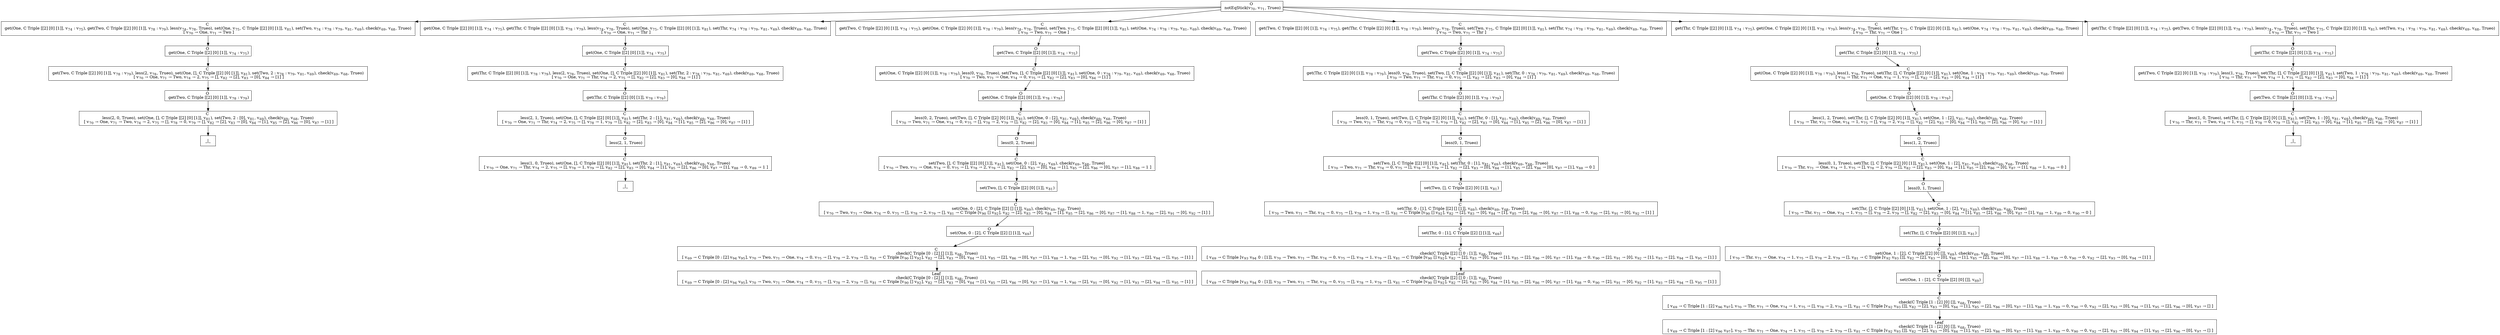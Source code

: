 digraph {
    graph [rankdir=TB
          ,bgcolor=transparent];
    node [shape=box
         ,fillcolor=white
         ,style=filled];
    0 [label=<O <BR/> notEqStick(v<SUB>70</SUB>, v<SUB>71</SUB>, Trueo)>];
    1 [label=<C <BR/> get(One, C Triple [[2] [0] [1]], v<SUB>74</SUB> : v<SUB>75</SUB>), get(Two, C Triple [[2] [0] [1]], v<SUB>78</SUB> : v<SUB>79</SUB>), less(v<SUB>74</SUB>, v<SUB>78</SUB>, Trueo), set(One, v<SUB>75</SUB>, C Triple [[2] [0] [1]], v<SUB>81</SUB>), set(Two, v<SUB>74</SUB> : v<SUB>78</SUB> : v<SUB>79</SUB>, v<SUB>81</SUB>, v<SUB>69</SUB>), check(v<SUB>69</SUB>, v<SUB>68</SUB>, Trueo) <BR/>  [ v<SUB>70</SUB> &rarr; One, v<SUB>71</SUB> &rarr; Two ] >];
    2 [label=<C <BR/> get(One, C Triple [[2] [0] [1]], v<SUB>74</SUB> : v<SUB>75</SUB>), get(Thr, C Triple [[2] [0] [1]], v<SUB>78</SUB> : v<SUB>79</SUB>), less(v<SUB>74</SUB>, v<SUB>78</SUB>, Trueo), set(One, v<SUB>75</SUB>, C Triple [[2] [0] [1]], v<SUB>81</SUB>), set(Thr, v<SUB>74</SUB> : v<SUB>78</SUB> : v<SUB>79</SUB>, v<SUB>81</SUB>, v<SUB>69</SUB>), check(v<SUB>69</SUB>, v<SUB>68</SUB>, Trueo) <BR/>  [ v<SUB>70</SUB> &rarr; One, v<SUB>71</SUB> &rarr; Thr ] >];
    3 [label=<C <BR/> get(Two, C Triple [[2] [0] [1]], v<SUB>74</SUB> : v<SUB>75</SUB>), get(One, C Triple [[2] [0] [1]], v<SUB>78</SUB> : v<SUB>79</SUB>), less(v<SUB>74</SUB>, v<SUB>78</SUB>, Trueo), set(Two, v<SUB>75</SUB>, C Triple [[2] [0] [1]], v<SUB>81</SUB>), set(One, v<SUB>74</SUB> : v<SUB>78</SUB> : v<SUB>79</SUB>, v<SUB>81</SUB>, v<SUB>69</SUB>), check(v<SUB>69</SUB>, v<SUB>68</SUB>, Trueo) <BR/>  [ v<SUB>70</SUB> &rarr; Two, v<SUB>71</SUB> &rarr; One ] >];
    4 [label=<C <BR/> get(Two, C Triple [[2] [0] [1]], v<SUB>74</SUB> : v<SUB>75</SUB>), get(Thr, C Triple [[2] [0] [1]], v<SUB>78</SUB> : v<SUB>79</SUB>), less(v<SUB>74</SUB>, v<SUB>78</SUB>, Trueo), set(Two, v<SUB>75</SUB>, C Triple [[2] [0] [1]], v<SUB>81</SUB>), set(Thr, v<SUB>74</SUB> : v<SUB>78</SUB> : v<SUB>79</SUB>, v<SUB>81</SUB>, v<SUB>69</SUB>), check(v<SUB>69</SUB>, v<SUB>68</SUB>, Trueo) <BR/>  [ v<SUB>70</SUB> &rarr; Two, v<SUB>71</SUB> &rarr; Thr ] >];
    5 [label=<C <BR/> get(Thr, C Triple [[2] [0] [1]], v<SUB>74</SUB> : v<SUB>75</SUB>), get(One, C Triple [[2] [0] [1]], v<SUB>78</SUB> : v<SUB>79</SUB>), less(v<SUB>74</SUB>, v<SUB>78</SUB>, Trueo), set(Thr, v<SUB>75</SUB>, C Triple [[2] [0] [1]], v<SUB>81</SUB>), set(One, v<SUB>74</SUB> : v<SUB>78</SUB> : v<SUB>79</SUB>, v<SUB>81</SUB>, v<SUB>69</SUB>), check(v<SUB>69</SUB>, v<SUB>68</SUB>, Trueo) <BR/>  [ v<SUB>70</SUB> &rarr; Thr, v<SUB>71</SUB> &rarr; One ] >];
    6 [label=<C <BR/> get(Thr, C Triple [[2] [0] [1]], v<SUB>74</SUB> : v<SUB>75</SUB>), get(Two, C Triple [[2] [0] [1]], v<SUB>78</SUB> : v<SUB>79</SUB>), less(v<SUB>74</SUB>, v<SUB>78</SUB>, Trueo), set(Thr, v<SUB>75</SUB>, C Triple [[2] [0] [1]], v<SUB>81</SUB>), set(Two, v<SUB>74</SUB> : v<SUB>78</SUB> : v<SUB>79</SUB>, v<SUB>81</SUB>, v<SUB>69</SUB>), check(v<SUB>69</SUB>, v<SUB>68</SUB>, Trueo) <BR/>  [ v<SUB>70</SUB> &rarr; Thr, v<SUB>71</SUB> &rarr; Two ] >];
    7 [label=<O <BR/> get(One, C Triple [[2] [0] [1]], v<SUB>74</SUB> : v<SUB>75</SUB>)>];
    8 [label=<C <BR/> get(Two, C Triple [[2] [0] [1]], v<SUB>78</SUB> : v<SUB>79</SUB>), less(2, v<SUB>78</SUB>, Trueo), set(One, [], C Triple [[2] [0] [1]], v<SUB>81</SUB>), set(Two, 2 : v<SUB>78</SUB> : v<SUB>79</SUB>, v<SUB>81</SUB>, v<SUB>69</SUB>), check(v<SUB>69</SUB>, v<SUB>68</SUB>, Trueo) <BR/>  [ v<SUB>70</SUB> &rarr; One, v<SUB>71</SUB> &rarr; Two, v<SUB>74</SUB> &rarr; 2, v<SUB>75</SUB> &rarr; [], v<SUB>82</SUB> &rarr; [2], v<SUB>83</SUB> &rarr; [0], v<SUB>84</SUB> &rarr; [1] ] >];
    9 [label=<O <BR/> get(Two, C Triple [[2] [0] [1]], v<SUB>78</SUB> : v<SUB>79</SUB>)>];
    10 [label=<C <BR/> less(2, 0, Trueo), set(One, [], C Triple [[2] [0] [1]], v<SUB>81</SUB>), set(Two, 2 : [0], v<SUB>81</SUB>, v<SUB>69</SUB>), check(v<SUB>69</SUB>, v<SUB>68</SUB>, Trueo) <BR/>  [ v<SUB>70</SUB> &rarr; One, v<SUB>71</SUB> &rarr; Two, v<SUB>74</SUB> &rarr; 2, v<SUB>75</SUB> &rarr; [], v<SUB>78</SUB> &rarr; 0, v<SUB>79</SUB> &rarr; [], v<SUB>82</SUB> &rarr; [2], v<SUB>83</SUB> &rarr; [0], v<SUB>84</SUB> &rarr; [1], v<SUB>85</SUB> &rarr; [2], v<SUB>86</SUB> &rarr; [0], v<SUB>87</SUB> &rarr; [1] ] >];
    11 [label=<_|_>];
    12 [label=<O <BR/> get(One, C Triple [[2] [0] [1]], v<SUB>74</SUB> : v<SUB>75</SUB>)>];
    13 [label=<C <BR/> get(Thr, C Triple [[2] [0] [1]], v<SUB>78</SUB> : v<SUB>79</SUB>), less(2, v<SUB>78</SUB>, Trueo), set(One, [], C Triple [[2] [0] [1]], v<SUB>81</SUB>), set(Thr, 2 : v<SUB>78</SUB> : v<SUB>79</SUB>, v<SUB>81</SUB>, v<SUB>69</SUB>), check(v<SUB>69</SUB>, v<SUB>68</SUB>, Trueo) <BR/>  [ v<SUB>70</SUB> &rarr; One, v<SUB>71</SUB> &rarr; Thr, v<SUB>74</SUB> &rarr; 2, v<SUB>75</SUB> &rarr; [], v<SUB>82</SUB> &rarr; [2], v<SUB>83</SUB> &rarr; [0], v<SUB>84</SUB> &rarr; [1] ] >];
    14 [label=<O <BR/> get(Thr, C Triple [[2] [0] [1]], v<SUB>78</SUB> : v<SUB>79</SUB>)>];
    15 [label=<C <BR/> less(2, 1, Trueo), set(One, [], C Triple [[2] [0] [1]], v<SUB>81</SUB>), set(Thr, 2 : [1], v<SUB>81</SUB>, v<SUB>69</SUB>), check(v<SUB>69</SUB>, v<SUB>68</SUB>, Trueo) <BR/>  [ v<SUB>70</SUB> &rarr; One, v<SUB>71</SUB> &rarr; Thr, v<SUB>74</SUB> &rarr; 2, v<SUB>75</SUB> &rarr; [], v<SUB>78</SUB> &rarr; 1, v<SUB>79</SUB> &rarr; [], v<SUB>82</SUB> &rarr; [2], v<SUB>83</SUB> &rarr; [0], v<SUB>84</SUB> &rarr; [1], v<SUB>85</SUB> &rarr; [2], v<SUB>86</SUB> &rarr; [0], v<SUB>87</SUB> &rarr; [1] ] >];
    16 [label=<O <BR/> less(2, 1, Trueo)>];
    17 [label=<C <BR/> less(1, 0, Trueo), set(One, [], C Triple [[2] [0] [1]], v<SUB>81</SUB>), set(Thr, 2 : [1], v<SUB>81</SUB>, v<SUB>69</SUB>), check(v<SUB>69</SUB>, v<SUB>68</SUB>, Trueo) <BR/>  [ v<SUB>70</SUB> &rarr; One, v<SUB>71</SUB> &rarr; Thr, v<SUB>74</SUB> &rarr; 2, v<SUB>75</SUB> &rarr; [], v<SUB>78</SUB> &rarr; 1, v<SUB>79</SUB> &rarr; [], v<SUB>82</SUB> &rarr; [2], v<SUB>83</SUB> &rarr; [0], v<SUB>84</SUB> &rarr; [1], v<SUB>85</SUB> &rarr; [2], v<SUB>86</SUB> &rarr; [0], v<SUB>87</SUB> &rarr; [1], v<SUB>88</SUB> &rarr; 0, v<SUB>89</SUB> &rarr; 1 ] >];
    18 [label=<_|_>];
    19 [label=<O <BR/> get(Two, C Triple [[2] [0] [1]], v<SUB>74</SUB> : v<SUB>75</SUB>)>];
    20 [label=<C <BR/> get(One, C Triple [[2] [0] [1]], v<SUB>78</SUB> : v<SUB>79</SUB>), less(0, v<SUB>78</SUB>, Trueo), set(Two, [], C Triple [[2] [0] [1]], v<SUB>81</SUB>), set(One, 0 : v<SUB>78</SUB> : v<SUB>79</SUB>, v<SUB>81</SUB>, v<SUB>69</SUB>), check(v<SUB>69</SUB>, v<SUB>68</SUB>, Trueo) <BR/>  [ v<SUB>70</SUB> &rarr; Two, v<SUB>71</SUB> &rarr; One, v<SUB>74</SUB> &rarr; 0, v<SUB>75</SUB> &rarr; [], v<SUB>82</SUB> &rarr; [2], v<SUB>83</SUB> &rarr; [0], v<SUB>84</SUB> &rarr; [1] ] >];
    21 [label=<O <BR/> get(One, C Triple [[2] [0] [1]], v<SUB>78</SUB> : v<SUB>79</SUB>)>];
    22 [label=<C <BR/> less(0, 2, Trueo), set(Two, [], C Triple [[2] [0] [1]], v<SUB>81</SUB>), set(One, 0 : [2], v<SUB>81</SUB>, v<SUB>69</SUB>), check(v<SUB>69</SUB>, v<SUB>68</SUB>, Trueo) <BR/>  [ v<SUB>70</SUB> &rarr; Two, v<SUB>71</SUB> &rarr; One, v<SUB>74</SUB> &rarr; 0, v<SUB>75</SUB> &rarr; [], v<SUB>78</SUB> &rarr; 2, v<SUB>79</SUB> &rarr; [], v<SUB>82</SUB> &rarr; [2], v<SUB>83</SUB> &rarr; [0], v<SUB>84</SUB> &rarr; [1], v<SUB>85</SUB> &rarr; [2], v<SUB>86</SUB> &rarr; [0], v<SUB>87</SUB> &rarr; [1] ] >];
    23 [label=<O <BR/> less(0, 2, Trueo)>];
    24 [label=<C <BR/> set(Two, [], C Triple [[2] [0] [1]], v<SUB>81</SUB>), set(One, 0 : [2], v<SUB>81</SUB>, v<SUB>69</SUB>), check(v<SUB>69</SUB>, v<SUB>68</SUB>, Trueo) <BR/>  [ v<SUB>70</SUB> &rarr; Two, v<SUB>71</SUB> &rarr; One, v<SUB>74</SUB> &rarr; 0, v<SUB>75</SUB> &rarr; [], v<SUB>78</SUB> &rarr; 2, v<SUB>79</SUB> &rarr; [], v<SUB>82</SUB> &rarr; [2], v<SUB>83</SUB> &rarr; [0], v<SUB>84</SUB> &rarr; [1], v<SUB>85</SUB> &rarr; [2], v<SUB>86</SUB> &rarr; [0], v<SUB>87</SUB> &rarr; [1], v<SUB>88</SUB> &rarr; 1 ] >];
    25 [label=<O <BR/> set(Two, [], C Triple [[2] [0] [1]], v<SUB>81</SUB>)>];
    26 [label=<C <BR/> set(One, 0 : [2], C Triple [[2] [] [1]], v<SUB>69</SUB>), check(v<SUB>69</SUB>, v<SUB>68</SUB>, Trueo) <BR/>  [ v<SUB>70</SUB> &rarr; Two, v<SUB>71</SUB> &rarr; One, v<SUB>74</SUB> &rarr; 0, v<SUB>75</SUB> &rarr; [], v<SUB>78</SUB> &rarr; 2, v<SUB>79</SUB> &rarr; [], v<SUB>81</SUB> &rarr; C Triple [v<SUB>90</SUB> [] v<SUB>92</SUB>], v<SUB>82</SUB> &rarr; [2], v<SUB>83</SUB> &rarr; [0], v<SUB>84</SUB> &rarr; [1], v<SUB>85</SUB> &rarr; [2], v<SUB>86</SUB> &rarr; [0], v<SUB>87</SUB> &rarr; [1], v<SUB>88</SUB> &rarr; 1, v<SUB>90</SUB> &rarr; [2], v<SUB>91</SUB> &rarr; [0], v<SUB>92</SUB> &rarr; [1] ] >];
    27 [label=<O <BR/> set(One, 0 : [2], C Triple [[2] [] [1]], v<SUB>69</SUB>)>];
    28 [label=<C <BR/> check(C Triple [0 : [2] [] [1]], v<SUB>68</SUB>, Trueo) <BR/>  [ v<SUB>69</SUB> &rarr; C Triple [0 : [2] v<SUB>94</SUB> v<SUB>95</SUB>], v<SUB>70</SUB> &rarr; Two, v<SUB>71</SUB> &rarr; One, v<SUB>74</SUB> &rarr; 0, v<SUB>75</SUB> &rarr; [], v<SUB>78</SUB> &rarr; 2, v<SUB>79</SUB> &rarr; [], v<SUB>81</SUB> &rarr; C Triple [v<SUB>90</SUB> [] v<SUB>92</SUB>], v<SUB>82</SUB> &rarr; [2], v<SUB>83</SUB> &rarr; [0], v<SUB>84</SUB> &rarr; [1], v<SUB>85</SUB> &rarr; [2], v<SUB>86</SUB> &rarr; [0], v<SUB>87</SUB> &rarr; [1], v<SUB>88</SUB> &rarr; 1, v<SUB>90</SUB> &rarr; [2], v<SUB>91</SUB> &rarr; [0], v<SUB>92</SUB> &rarr; [1], v<SUB>93</SUB> &rarr; [2], v<SUB>94</SUB> &rarr; [], v<SUB>95</SUB> &rarr; [1] ] >];
    29 [label=<Leaf <BR/> check(C Triple [0 : [2] [] [1]], v<SUB>68</SUB>, Trueo) <BR/>  [ v<SUB>69</SUB> &rarr; C Triple [0 : [2] v<SUB>94</SUB> v<SUB>95</SUB>], v<SUB>70</SUB> &rarr; Two, v<SUB>71</SUB> &rarr; One, v<SUB>74</SUB> &rarr; 0, v<SUB>75</SUB> &rarr; [], v<SUB>78</SUB> &rarr; 2, v<SUB>79</SUB> &rarr; [], v<SUB>81</SUB> &rarr; C Triple [v<SUB>90</SUB> [] v<SUB>92</SUB>], v<SUB>82</SUB> &rarr; [2], v<SUB>83</SUB> &rarr; [0], v<SUB>84</SUB> &rarr; [1], v<SUB>85</SUB> &rarr; [2], v<SUB>86</SUB> &rarr; [0], v<SUB>87</SUB> &rarr; [1], v<SUB>88</SUB> &rarr; 1, v<SUB>90</SUB> &rarr; [2], v<SUB>91</SUB> &rarr; [0], v<SUB>92</SUB> &rarr; [1], v<SUB>93</SUB> &rarr; [2], v<SUB>94</SUB> &rarr; [], v<SUB>95</SUB> &rarr; [1] ] >];
    30 [label=<O <BR/> get(Two, C Triple [[2] [0] [1]], v<SUB>74</SUB> : v<SUB>75</SUB>)>];
    31 [label=<C <BR/> get(Thr, C Triple [[2] [0] [1]], v<SUB>78</SUB> : v<SUB>79</SUB>), less(0, v<SUB>78</SUB>, Trueo), set(Two, [], C Triple [[2] [0] [1]], v<SUB>81</SUB>), set(Thr, 0 : v<SUB>78</SUB> : v<SUB>79</SUB>, v<SUB>81</SUB>, v<SUB>69</SUB>), check(v<SUB>69</SUB>, v<SUB>68</SUB>, Trueo) <BR/>  [ v<SUB>70</SUB> &rarr; Two, v<SUB>71</SUB> &rarr; Thr, v<SUB>74</SUB> &rarr; 0, v<SUB>75</SUB> &rarr; [], v<SUB>82</SUB> &rarr; [2], v<SUB>83</SUB> &rarr; [0], v<SUB>84</SUB> &rarr; [1] ] >];
    32 [label=<O <BR/> get(Thr, C Triple [[2] [0] [1]], v<SUB>78</SUB> : v<SUB>79</SUB>)>];
    33 [label=<C <BR/> less(0, 1, Trueo), set(Two, [], C Triple [[2] [0] [1]], v<SUB>81</SUB>), set(Thr, 0 : [1], v<SUB>81</SUB>, v<SUB>69</SUB>), check(v<SUB>69</SUB>, v<SUB>68</SUB>, Trueo) <BR/>  [ v<SUB>70</SUB> &rarr; Two, v<SUB>71</SUB> &rarr; Thr, v<SUB>74</SUB> &rarr; 0, v<SUB>75</SUB> &rarr; [], v<SUB>78</SUB> &rarr; 1, v<SUB>79</SUB> &rarr; [], v<SUB>82</SUB> &rarr; [2], v<SUB>83</SUB> &rarr; [0], v<SUB>84</SUB> &rarr; [1], v<SUB>85</SUB> &rarr; [2], v<SUB>86</SUB> &rarr; [0], v<SUB>87</SUB> &rarr; [1] ] >];
    34 [label=<O <BR/> less(0, 1, Trueo)>];
    35 [label=<C <BR/> set(Two, [], C Triple [[2] [0] [1]], v<SUB>81</SUB>), set(Thr, 0 : [1], v<SUB>81</SUB>, v<SUB>69</SUB>), check(v<SUB>69</SUB>, v<SUB>68</SUB>, Trueo) <BR/>  [ v<SUB>70</SUB> &rarr; Two, v<SUB>71</SUB> &rarr; Thr, v<SUB>74</SUB> &rarr; 0, v<SUB>75</SUB> &rarr; [], v<SUB>78</SUB> &rarr; 1, v<SUB>79</SUB> &rarr; [], v<SUB>82</SUB> &rarr; [2], v<SUB>83</SUB> &rarr; [0], v<SUB>84</SUB> &rarr; [1], v<SUB>85</SUB> &rarr; [2], v<SUB>86</SUB> &rarr; [0], v<SUB>87</SUB> &rarr; [1], v<SUB>88</SUB> &rarr; 0 ] >];
    36 [label=<O <BR/> set(Two, [], C Triple [[2] [0] [1]], v<SUB>81</SUB>)>];
    37 [label=<C <BR/> set(Thr, 0 : [1], C Triple [[2] [] [1]], v<SUB>69</SUB>), check(v<SUB>69</SUB>, v<SUB>68</SUB>, Trueo) <BR/>  [ v<SUB>70</SUB> &rarr; Two, v<SUB>71</SUB> &rarr; Thr, v<SUB>74</SUB> &rarr; 0, v<SUB>75</SUB> &rarr; [], v<SUB>78</SUB> &rarr; 1, v<SUB>79</SUB> &rarr; [], v<SUB>81</SUB> &rarr; C Triple [v<SUB>90</SUB> [] v<SUB>92</SUB>], v<SUB>82</SUB> &rarr; [2], v<SUB>83</SUB> &rarr; [0], v<SUB>84</SUB> &rarr; [1], v<SUB>85</SUB> &rarr; [2], v<SUB>86</SUB> &rarr; [0], v<SUB>87</SUB> &rarr; [1], v<SUB>88</SUB> &rarr; 0, v<SUB>90</SUB> &rarr; [2], v<SUB>91</SUB> &rarr; [0], v<SUB>92</SUB> &rarr; [1] ] >];
    38 [label=<O <BR/> set(Thr, 0 : [1], C Triple [[2] [] [1]], v<SUB>69</SUB>)>];
    39 [label=<C <BR/> check(C Triple [[2] [] 0 : [1]], v<SUB>68</SUB>, Trueo) <BR/>  [ v<SUB>69</SUB> &rarr; C Triple [v<SUB>93</SUB> v<SUB>94</SUB> 0 : [1]], v<SUB>70</SUB> &rarr; Two, v<SUB>71</SUB> &rarr; Thr, v<SUB>74</SUB> &rarr; 0, v<SUB>75</SUB> &rarr; [], v<SUB>78</SUB> &rarr; 1, v<SUB>79</SUB> &rarr; [], v<SUB>81</SUB> &rarr; C Triple [v<SUB>90</SUB> [] v<SUB>92</SUB>], v<SUB>82</SUB> &rarr; [2], v<SUB>83</SUB> &rarr; [0], v<SUB>84</SUB> &rarr; [1], v<SUB>85</SUB> &rarr; [2], v<SUB>86</SUB> &rarr; [0], v<SUB>87</SUB> &rarr; [1], v<SUB>88</SUB> &rarr; 0, v<SUB>90</SUB> &rarr; [2], v<SUB>91</SUB> &rarr; [0], v<SUB>92</SUB> &rarr; [1], v<SUB>93</SUB> &rarr; [2], v<SUB>94</SUB> &rarr; [], v<SUB>95</SUB> &rarr; [1] ] >];
    40 [label=<Leaf <BR/> check(C Triple [[2] [] 0 : [1]], v<SUB>68</SUB>, Trueo) <BR/>  [ v<SUB>69</SUB> &rarr; C Triple [v<SUB>93</SUB> v<SUB>94</SUB> 0 : [1]], v<SUB>70</SUB> &rarr; Two, v<SUB>71</SUB> &rarr; Thr, v<SUB>74</SUB> &rarr; 0, v<SUB>75</SUB> &rarr; [], v<SUB>78</SUB> &rarr; 1, v<SUB>79</SUB> &rarr; [], v<SUB>81</SUB> &rarr; C Triple [v<SUB>90</SUB> [] v<SUB>92</SUB>], v<SUB>82</SUB> &rarr; [2], v<SUB>83</SUB> &rarr; [0], v<SUB>84</SUB> &rarr; [1], v<SUB>85</SUB> &rarr; [2], v<SUB>86</SUB> &rarr; [0], v<SUB>87</SUB> &rarr; [1], v<SUB>88</SUB> &rarr; 0, v<SUB>90</SUB> &rarr; [2], v<SUB>91</SUB> &rarr; [0], v<SUB>92</SUB> &rarr; [1], v<SUB>93</SUB> &rarr; [2], v<SUB>94</SUB> &rarr; [], v<SUB>95</SUB> &rarr; [1] ] >];
    41 [label=<O <BR/> get(Thr, C Triple [[2] [0] [1]], v<SUB>74</SUB> : v<SUB>75</SUB>)>];
    42 [label=<C <BR/> get(One, C Triple [[2] [0] [1]], v<SUB>78</SUB> : v<SUB>79</SUB>), less(1, v<SUB>78</SUB>, Trueo), set(Thr, [], C Triple [[2] [0] [1]], v<SUB>81</SUB>), set(One, 1 : v<SUB>78</SUB> : v<SUB>79</SUB>, v<SUB>81</SUB>, v<SUB>69</SUB>), check(v<SUB>69</SUB>, v<SUB>68</SUB>, Trueo) <BR/>  [ v<SUB>70</SUB> &rarr; Thr, v<SUB>71</SUB> &rarr; One, v<SUB>74</SUB> &rarr; 1, v<SUB>75</SUB> &rarr; [], v<SUB>82</SUB> &rarr; [2], v<SUB>83</SUB> &rarr; [0], v<SUB>84</SUB> &rarr; [1] ] >];
    43 [label=<O <BR/> get(One, C Triple [[2] [0] [1]], v<SUB>78</SUB> : v<SUB>79</SUB>)>];
    44 [label=<C <BR/> less(1, 2, Trueo), set(Thr, [], C Triple [[2] [0] [1]], v<SUB>81</SUB>), set(One, 1 : [2], v<SUB>81</SUB>, v<SUB>69</SUB>), check(v<SUB>69</SUB>, v<SUB>68</SUB>, Trueo) <BR/>  [ v<SUB>70</SUB> &rarr; Thr, v<SUB>71</SUB> &rarr; One, v<SUB>74</SUB> &rarr; 1, v<SUB>75</SUB> &rarr; [], v<SUB>78</SUB> &rarr; 2, v<SUB>79</SUB> &rarr; [], v<SUB>82</SUB> &rarr; [2], v<SUB>83</SUB> &rarr; [0], v<SUB>84</SUB> &rarr; [1], v<SUB>85</SUB> &rarr; [2], v<SUB>86</SUB> &rarr; [0], v<SUB>87</SUB> &rarr; [1] ] >];
    45 [label=<O <BR/> less(1, 2, Trueo)>];
    46 [label=<C <BR/> less(0, 1, Trueo), set(Thr, [], C Triple [[2] [0] [1]], v<SUB>81</SUB>), set(One, 1 : [2], v<SUB>81</SUB>, v<SUB>69</SUB>), check(v<SUB>69</SUB>, v<SUB>68</SUB>, Trueo) <BR/>  [ v<SUB>70</SUB> &rarr; Thr, v<SUB>71</SUB> &rarr; One, v<SUB>74</SUB> &rarr; 1, v<SUB>75</SUB> &rarr; [], v<SUB>78</SUB> &rarr; 2, v<SUB>79</SUB> &rarr; [], v<SUB>82</SUB> &rarr; [2], v<SUB>83</SUB> &rarr; [0], v<SUB>84</SUB> &rarr; [1], v<SUB>85</SUB> &rarr; [2], v<SUB>86</SUB> &rarr; [0], v<SUB>87</SUB> &rarr; [1], v<SUB>88</SUB> &rarr; 1, v<SUB>89</SUB> &rarr; 0 ] >];
    47 [label=<O <BR/> less(0, 1, Trueo)>];
    48 [label=<C <BR/> set(Thr, [], C Triple [[2] [0] [1]], v<SUB>81</SUB>), set(One, 1 : [2], v<SUB>81</SUB>, v<SUB>69</SUB>), check(v<SUB>69</SUB>, v<SUB>68</SUB>, Trueo) <BR/>  [ v<SUB>70</SUB> &rarr; Thr, v<SUB>71</SUB> &rarr; One, v<SUB>74</SUB> &rarr; 1, v<SUB>75</SUB> &rarr; [], v<SUB>78</SUB> &rarr; 2, v<SUB>79</SUB> &rarr; [], v<SUB>82</SUB> &rarr; [2], v<SUB>83</SUB> &rarr; [0], v<SUB>84</SUB> &rarr; [1], v<SUB>85</SUB> &rarr; [2], v<SUB>86</SUB> &rarr; [0], v<SUB>87</SUB> &rarr; [1], v<SUB>88</SUB> &rarr; 1, v<SUB>89</SUB> &rarr; 0, v<SUB>90</SUB> &rarr; 0 ] >];
    49 [label=<O <BR/> set(Thr, [], C Triple [[2] [0] [1]], v<SUB>81</SUB>)>];
    50 [label=<C <BR/> set(One, 1 : [2], C Triple [[2] [0] []], v<SUB>69</SUB>), check(v<SUB>69</SUB>, v<SUB>68</SUB>, Trueo) <BR/>  [ v<SUB>70</SUB> &rarr; Thr, v<SUB>71</SUB> &rarr; One, v<SUB>74</SUB> &rarr; 1, v<SUB>75</SUB> &rarr; [], v<SUB>78</SUB> &rarr; 2, v<SUB>79</SUB> &rarr; [], v<SUB>81</SUB> &rarr; C Triple [v<SUB>92</SUB> v<SUB>93</SUB> []], v<SUB>82</SUB> &rarr; [2], v<SUB>83</SUB> &rarr; [0], v<SUB>84</SUB> &rarr; [1], v<SUB>85</SUB> &rarr; [2], v<SUB>86</SUB> &rarr; [0], v<SUB>87</SUB> &rarr; [1], v<SUB>88</SUB> &rarr; 1, v<SUB>89</SUB> &rarr; 0, v<SUB>90</SUB> &rarr; 0, v<SUB>92</SUB> &rarr; [2], v<SUB>93</SUB> &rarr; [0], v<SUB>94</SUB> &rarr; [1] ] >];
    51 [label=<O <BR/> set(One, 1 : [2], C Triple [[2] [0] []], v<SUB>69</SUB>)>];
    52 [label=<C <BR/> check(C Triple [1 : [2] [0] []], v<SUB>68</SUB>, Trueo) <BR/>  [ v<SUB>69</SUB> &rarr; C Triple [1 : [2] v<SUB>96</SUB> v<SUB>97</SUB>], v<SUB>70</SUB> &rarr; Thr, v<SUB>71</SUB> &rarr; One, v<SUB>74</SUB> &rarr; 1, v<SUB>75</SUB> &rarr; [], v<SUB>78</SUB> &rarr; 2, v<SUB>79</SUB> &rarr; [], v<SUB>81</SUB> &rarr; C Triple [v<SUB>92</SUB> v<SUB>93</SUB> []], v<SUB>82</SUB> &rarr; [2], v<SUB>83</SUB> &rarr; [0], v<SUB>84</SUB> &rarr; [1], v<SUB>85</SUB> &rarr; [2], v<SUB>86</SUB> &rarr; [0], v<SUB>87</SUB> &rarr; [1], v<SUB>88</SUB> &rarr; 1, v<SUB>89</SUB> &rarr; 0, v<SUB>90</SUB> &rarr; 0, v<SUB>92</SUB> &rarr; [2], v<SUB>93</SUB> &rarr; [0], v<SUB>94</SUB> &rarr; [1], v<SUB>95</SUB> &rarr; [2], v<SUB>96</SUB> &rarr; [0], v<SUB>97</SUB> &rarr; [] ] >];
    53 [label=<Leaf <BR/> check(C Triple [1 : [2] [0] []], v<SUB>68</SUB>, Trueo) <BR/>  [ v<SUB>69</SUB> &rarr; C Triple [1 : [2] v<SUB>96</SUB> v<SUB>97</SUB>], v<SUB>70</SUB> &rarr; Thr, v<SUB>71</SUB> &rarr; One, v<SUB>74</SUB> &rarr; 1, v<SUB>75</SUB> &rarr; [], v<SUB>78</SUB> &rarr; 2, v<SUB>79</SUB> &rarr; [], v<SUB>81</SUB> &rarr; C Triple [v<SUB>92</SUB> v<SUB>93</SUB> []], v<SUB>82</SUB> &rarr; [2], v<SUB>83</SUB> &rarr; [0], v<SUB>84</SUB> &rarr; [1], v<SUB>85</SUB> &rarr; [2], v<SUB>86</SUB> &rarr; [0], v<SUB>87</SUB> &rarr; [1], v<SUB>88</SUB> &rarr; 1, v<SUB>89</SUB> &rarr; 0, v<SUB>90</SUB> &rarr; 0, v<SUB>92</SUB> &rarr; [2], v<SUB>93</SUB> &rarr; [0], v<SUB>94</SUB> &rarr; [1], v<SUB>95</SUB> &rarr; [2], v<SUB>96</SUB> &rarr; [0], v<SUB>97</SUB> &rarr; [] ] >];
    54 [label=<O <BR/> get(Thr, C Triple [[2] [0] [1]], v<SUB>74</SUB> : v<SUB>75</SUB>)>];
    55 [label=<C <BR/> get(Two, C Triple [[2] [0] [1]], v<SUB>78</SUB> : v<SUB>79</SUB>), less(1, v<SUB>78</SUB>, Trueo), set(Thr, [], C Triple [[2] [0] [1]], v<SUB>81</SUB>), set(Two, 1 : v<SUB>78</SUB> : v<SUB>79</SUB>, v<SUB>81</SUB>, v<SUB>69</SUB>), check(v<SUB>69</SUB>, v<SUB>68</SUB>, Trueo) <BR/>  [ v<SUB>70</SUB> &rarr; Thr, v<SUB>71</SUB> &rarr; Two, v<SUB>74</SUB> &rarr; 1, v<SUB>75</SUB> &rarr; [], v<SUB>82</SUB> &rarr; [2], v<SUB>83</SUB> &rarr; [0], v<SUB>84</SUB> &rarr; [1] ] >];
    56 [label=<O <BR/> get(Two, C Triple [[2] [0] [1]], v<SUB>78</SUB> : v<SUB>79</SUB>)>];
    57 [label=<C <BR/> less(1, 0, Trueo), set(Thr, [], C Triple [[2] [0] [1]], v<SUB>81</SUB>), set(Two, 1 : [0], v<SUB>81</SUB>, v<SUB>69</SUB>), check(v<SUB>69</SUB>, v<SUB>68</SUB>, Trueo) <BR/>  [ v<SUB>70</SUB> &rarr; Thr, v<SUB>71</SUB> &rarr; Two, v<SUB>74</SUB> &rarr; 1, v<SUB>75</SUB> &rarr; [], v<SUB>78</SUB> &rarr; 0, v<SUB>79</SUB> &rarr; [], v<SUB>82</SUB> &rarr; [2], v<SUB>83</SUB> &rarr; [0], v<SUB>84</SUB> &rarr; [1], v<SUB>85</SUB> &rarr; [2], v<SUB>86</SUB> &rarr; [0], v<SUB>87</SUB> &rarr; [1] ] >];
    58 [label=<_|_>];
    0 -> 1 [label=""];
    0 -> 2 [label=""];
    0 -> 3 [label=""];
    0 -> 4 [label=""];
    0 -> 5 [label=""];
    0 -> 6 [label=""];
    1 -> 7 [label=""];
    2 -> 12 [label=""];
    3 -> 19 [label=""];
    4 -> 30 [label=""];
    5 -> 41 [label=""];
    6 -> 54 [label=""];
    7 -> 8 [label=""];
    8 -> 9 [label=""];
    9 -> 10 [label=""];
    10 -> 11 [label=""];
    12 -> 13 [label=""];
    13 -> 14 [label=""];
    14 -> 15 [label=""];
    15 -> 16 [label=""];
    16 -> 17 [label=""];
    17 -> 18 [label=""];
    19 -> 20 [label=""];
    20 -> 21 [label=""];
    21 -> 22 [label=""];
    22 -> 23 [label=""];
    23 -> 24 [label=""];
    24 -> 25 [label=""];
    25 -> 26 [label=""];
    26 -> 27 [label=""];
    27 -> 28 [label=""];
    28 -> 29 [label=""];
    30 -> 31 [label=""];
    31 -> 32 [label=""];
    32 -> 33 [label=""];
    33 -> 34 [label=""];
    34 -> 35 [label=""];
    35 -> 36 [label=""];
    36 -> 37 [label=""];
    37 -> 38 [label=""];
    38 -> 39 [label=""];
    39 -> 40 [label=""];
    41 -> 42 [label=""];
    42 -> 43 [label=""];
    43 -> 44 [label=""];
    44 -> 45 [label=""];
    45 -> 46 [label=""];
    46 -> 47 [label=""];
    47 -> 48 [label=""];
    48 -> 49 [label=""];
    49 -> 50 [label=""];
    50 -> 51 [label=""];
    51 -> 52 [label=""];
    52 -> 53 [label=""];
    54 -> 55 [label=""];
    55 -> 56 [label=""];
    56 -> 57 [label=""];
    57 -> 58 [label=""];
}